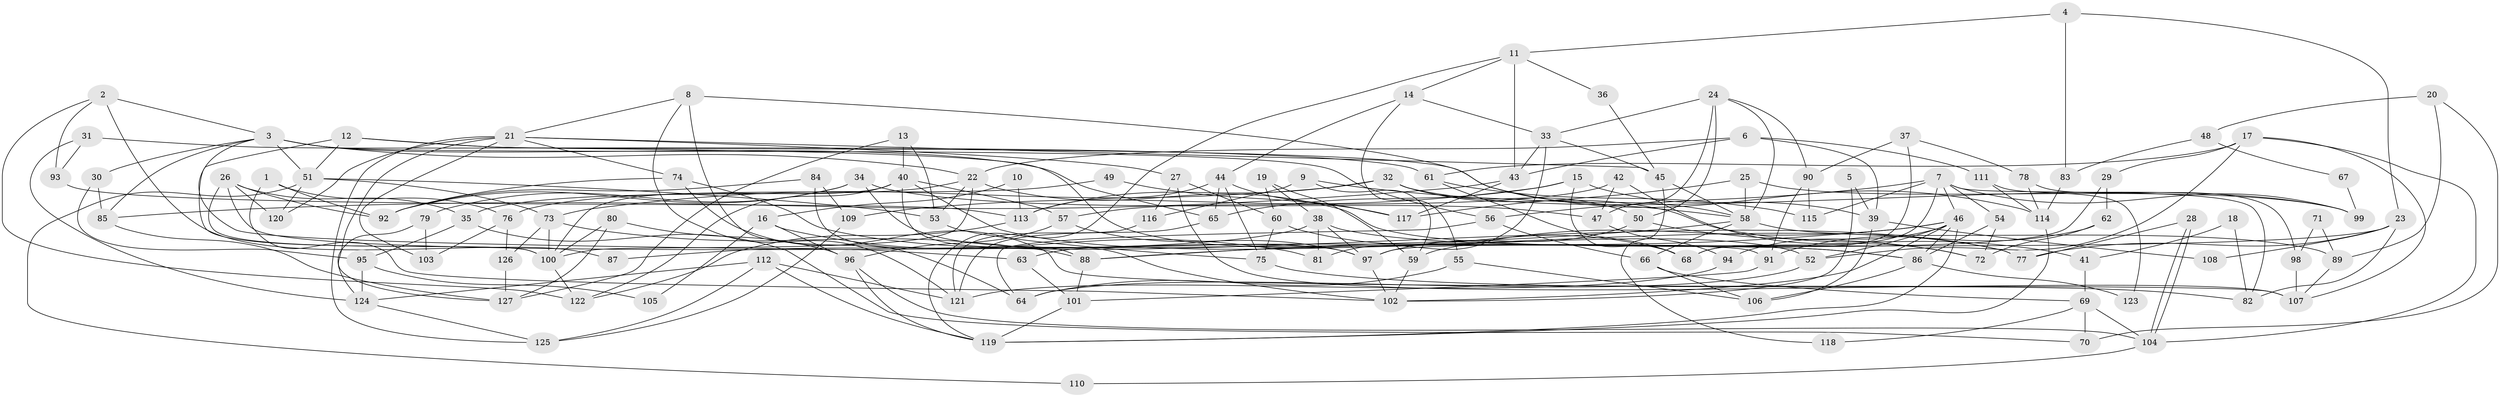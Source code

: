 // coarse degree distribution, {4: 0.23595505617977527, 8: 0.06741573033707865, 3: 0.23595505617977527, 25: 0.011235955056179775, 2: 0.14606741573033707, 5: 0.21348314606741572, 15: 0.011235955056179775, 9: 0.011235955056179775, 7: 0.033707865168539325, 6: 0.033707865168539325}
// Generated by graph-tools (version 1.1) at 2025/50/03/04/25 22:50:53]
// undirected, 127 vertices, 254 edges
graph export_dot {
  node [color=gray90,style=filled];
  1;
  2;
  3;
  4;
  5;
  6;
  7;
  8;
  9;
  10;
  11;
  12;
  13;
  14;
  15;
  16;
  17;
  18;
  19;
  20;
  21;
  22;
  23;
  24;
  25;
  26;
  27;
  28;
  29;
  30;
  31;
  32;
  33;
  34;
  35;
  36;
  37;
  38;
  39;
  40;
  41;
  42;
  43;
  44;
  45;
  46;
  47;
  48;
  49;
  50;
  51;
  52;
  53;
  54;
  55;
  56;
  57;
  58;
  59;
  60;
  61;
  62;
  63;
  64;
  65;
  66;
  67;
  68;
  69;
  70;
  71;
  72;
  73;
  74;
  75;
  76;
  77;
  78;
  79;
  80;
  81;
  82;
  83;
  84;
  85;
  86;
  87;
  88;
  89;
  90;
  91;
  92;
  93;
  94;
  95;
  96;
  97;
  98;
  99;
  100;
  101;
  102;
  103;
  104;
  105;
  106;
  107;
  108;
  109;
  110;
  111;
  112;
  113;
  114;
  115;
  116;
  117;
  118;
  119;
  120;
  121;
  122;
  123;
  124;
  125;
  126;
  127;
  1 -- 102;
  1 -- 92;
  1 -- 76;
  2 -- 3;
  2 -- 93;
  2 -- 87;
  2 -- 122;
  3 -- 56;
  3 -- 51;
  3 -- 22;
  3 -- 30;
  3 -- 63;
  3 -- 65;
  3 -- 85;
  4 -- 11;
  4 -- 23;
  4 -- 83;
  5 -- 102;
  5 -- 39;
  6 -- 22;
  6 -- 43;
  6 -- 39;
  6 -- 111;
  7 -- 82;
  7 -- 68;
  7 -- 46;
  7 -- 54;
  7 -- 56;
  7 -- 99;
  7 -- 115;
  8 -- 21;
  8 -- 58;
  8 -- 64;
  8 -- 121;
  9 -- 58;
  9 -- 59;
  9 -- 116;
  10 -- 16;
  10 -- 113;
  11 -- 119;
  11 -- 43;
  11 -- 14;
  11 -- 36;
  12 -- 100;
  12 -- 51;
  12 -- 52;
  12 -- 114;
  13 -- 127;
  13 -- 53;
  13 -- 40;
  14 -- 55;
  14 -- 33;
  14 -- 44;
  15 -- 65;
  15 -- 68;
  15 -- 39;
  15 -- 109;
  16 -- 81;
  16 -- 96;
  16 -- 105;
  17 -- 52;
  17 -- 104;
  17 -- 29;
  17 -- 61;
  17 -- 107;
  18 -- 82;
  18 -- 41;
  19 -- 59;
  19 -- 38;
  19 -- 60;
  20 -- 89;
  20 -- 70;
  20 -- 48;
  21 -- 45;
  21 -- 125;
  21 -- 27;
  21 -- 74;
  21 -- 103;
  21 -- 120;
  21 -- 127;
  22 -- 100;
  22 -- 35;
  22 -- 53;
  22 -- 86;
  23 -- 77;
  23 -- 63;
  23 -- 82;
  23 -- 108;
  24 -- 58;
  24 -- 33;
  24 -- 47;
  24 -- 50;
  24 -- 90;
  25 -- 58;
  25 -- 99;
  25 -- 117;
  26 -- 92;
  26 -- 100;
  26 -- 35;
  26 -- 91;
  26 -- 120;
  27 -- 60;
  27 -- 107;
  27 -- 116;
  28 -- 77;
  28 -- 104;
  28 -- 104;
  29 -- 97;
  29 -- 62;
  30 -- 85;
  30 -- 95;
  31 -- 124;
  31 -- 61;
  31 -- 93;
  32 -- 113;
  32 -- 50;
  32 -- 41;
  32 -- 73;
  32 -- 99;
  33 -- 43;
  33 -- 45;
  33 -- 81;
  34 -- 79;
  34 -- 47;
  34 -- 92;
  34 -- 97;
  35 -- 70;
  35 -- 95;
  36 -- 45;
  37 -- 90;
  37 -- 68;
  37 -- 78;
  38 -- 86;
  38 -- 97;
  38 -- 81;
  38 -- 87;
  39 -- 106;
  39 -- 108;
  40 -- 100;
  40 -- 57;
  40 -- 77;
  40 -- 102;
  40 -- 122;
  41 -- 69;
  42 -- 57;
  42 -- 72;
  42 -- 47;
  43 -- 117;
  43 -- 85;
  44 -- 65;
  44 -- 75;
  44 -- 113;
  44 -- 117;
  45 -- 58;
  45 -- 118;
  46 -- 94;
  46 -- 52;
  46 -- 59;
  46 -- 86;
  46 -- 88;
  46 -- 102;
  46 -- 119;
  47 -- 94;
  48 -- 83;
  48 -- 67;
  49 -- 76;
  49 -- 117;
  50 -- 97;
  50 -- 72;
  51 -- 120;
  51 -- 73;
  51 -- 53;
  51 -- 110;
  52 -- 64;
  53 -- 75;
  54 -- 86;
  54 -- 72;
  55 -- 106;
  55 -- 64;
  56 -- 64;
  56 -- 66;
  57 -- 97;
  57 -- 96;
  58 -- 66;
  58 -- 88;
  58 -- 89;
  59 -- 102;
  60 -- 75;
  60 -- 68;
  61 -- 115;
  61 -- 68;
  62 -- 72;
  62 -- 91;
  63 -- 101;
  65 -- 121;
  66 -- 106;
  66 -- 69;
  67 -- 99;
  69 -- 104;
  69 -- 70;
  69 -- 118;
  71 -- 89;
  71 -- 98;
  73 -- 88;
  73 -- 100;
  73 -- 126;
  74 -- 107;
  74 -- 77;
  74 -- 92;
  75 -- 82;
  76 -- 126;
  76 -- 103;
  78 -- 114;
  78 -- 98;
  79 -- 124;
  79 -- 103;
  80 -- 96;
  80 -- 100;
  80 -- 127;
  83 -- 114;
  84 -- 109;
  84 -- 92;
  84 -- 88;
  85 -- 127;
  86 -- 106;
  86 -- 123;
  88 -- 101;
  89 -- 107;
  90 -- 91;
  90 -- 115;
  91 -- 101;
  93 -- 113;
  94 -- 121;
  95 -- 105;
  95 -- 124;
  96 -- 119;
  96 -- 104;
  97 -- 102;
  98 -- 107;
  100 -- 122;
  101 -- 119;
  104 -- 110;
  109 -- 125;
  111 -- 114;
  111 -- 123;
  112 -- 119;
  112 -- 121;
  112 -- 124;
  112 -- 125;
  113 -- 122;
  114 -- 119;
  116 -- 121;
  124 -- 125;
  126 -- 127;
}
